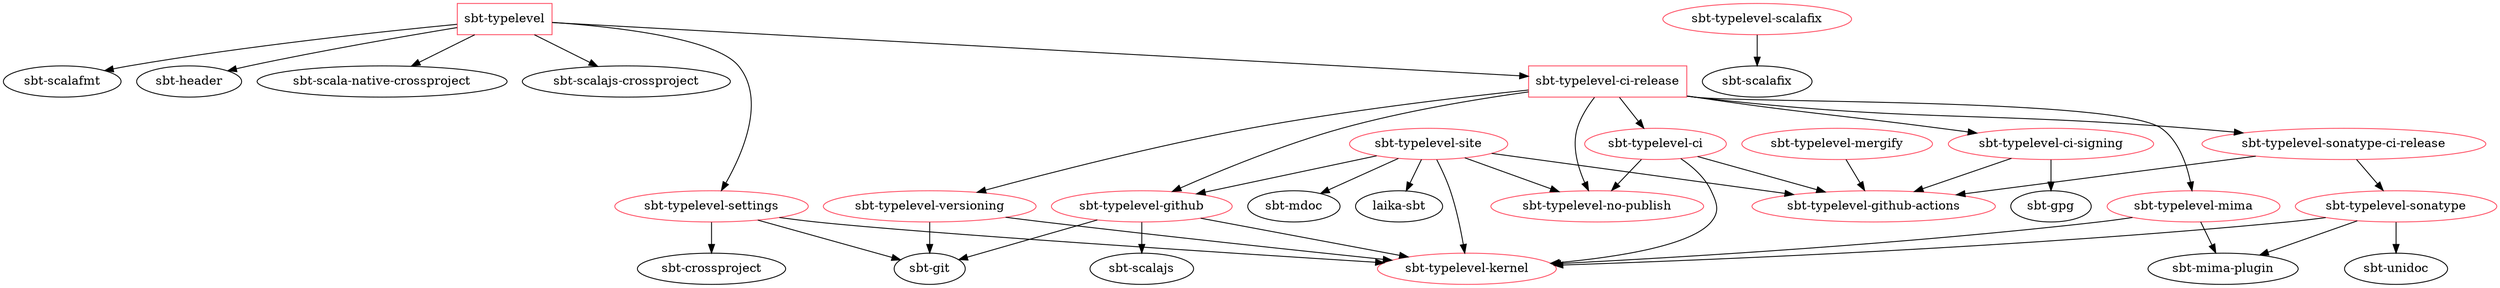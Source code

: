 digraph {

  cross[label="sbt-crossproject"]
  fix[label="sbt-scalafix"]
  fmt[label="sbt-scalafmt"]
  git[label="sbt-git"]
  gpg[label="sbt-gpg"]
  header[label="sbt-header"]
  laika[label="laika-sbt"]
  mdoc[label="sbt-mdoc"]
  mima[label="sbt-mima-plugin"]
  sncp[label="sbt-scala-native-crossproject"]
  sjs[label="sbt-scalajs"]
  sjscp[label="sbt-scalajs-crossproject"]
  unidoc[label="sbt-unidoc"]

  node[color="#FF4C61"];

  tlkernel[label="sbt-typelevel-kernel"];

  tlnopub[label="sbt-typelevel-no-publish"];

  tlsettings[label="sbt-typelevel-settings"];
  tlsettings -> tlkernel;
  tlsettings -> git;
  tlsettings -> cross;

  tlgithub[label="sbt-typelevel-github"];
  tlgithub -> tlkernel;
  tlgithub -> git;
  tlgithub -> sjs;

  tlversioning[label="sbt-typelevel-versioning"];
  tlversioning -> tlkernel;
  tlversioning -> git;

  tlmima[label="sbt-typelevel-mima"];
  tlmima -> tlkernel;
  tlmima -> mima;

  tlsonatype[label="sbt-typelevel-sonatype"];
  tlsonatype -> tlkernel;
  tlsonatype -> mima;
  tlsonatype -> unidoc;

  tlgha[label="sbt-typelevel-github-actions"]

  tlcisigning[label="sbt-typelevel-ci-signing"];
  tlcisigning -> tlgha;
  tlcisigning -> gpg;

  tlsonatypecirelease[label="sbt-typelevel-sonatype-ci-release"];
  tlsonatypecirelease -> tlsonatype;
  tlsonatypecirelease -> tlgha;

  tlci[label="sbt-typelevel-ci"];
  tlci -> tlkernel;
  tlci -> tlnopub;
  tlci -> tlgha;

  tlfix[label="sbt-typelevel-scalafix"];
  tlfix -> fix;

  tlmergify[label="sbt-typelevel-mergify"];
  tlmergify -> tlgha;

  tlsite[label="sbt-typelevel-site"];
  tlsite -> tlkernel;
  tlsite -> tlgithub;
  tlsite -> tlgha;
  tlsite -> tlnopub;
  tlsite -> mdoc;
  tlsite -> laika;

  node[shape="box"];

  tlcirelease[label="sbt-typelevel-ci-release"];
  tlcirelease -> tlci;
  tlcirelease -> tlgithub;
  tlcirelease -> tlversioning;
  tlcirelease -> tlmima;
  tlcirelease -> tlsonatypecirelease;
  tlcirelease -> tlcisigning;
  tlcirelease -> tlnopub;

  tl[label="sbt-typelevel"];
  tl -> tlsettings;
  tl -> tlcirelease;
  tl -> fmt;
  tl -> header;
  tl -> sjscp;
  tl -> sncp;
}
